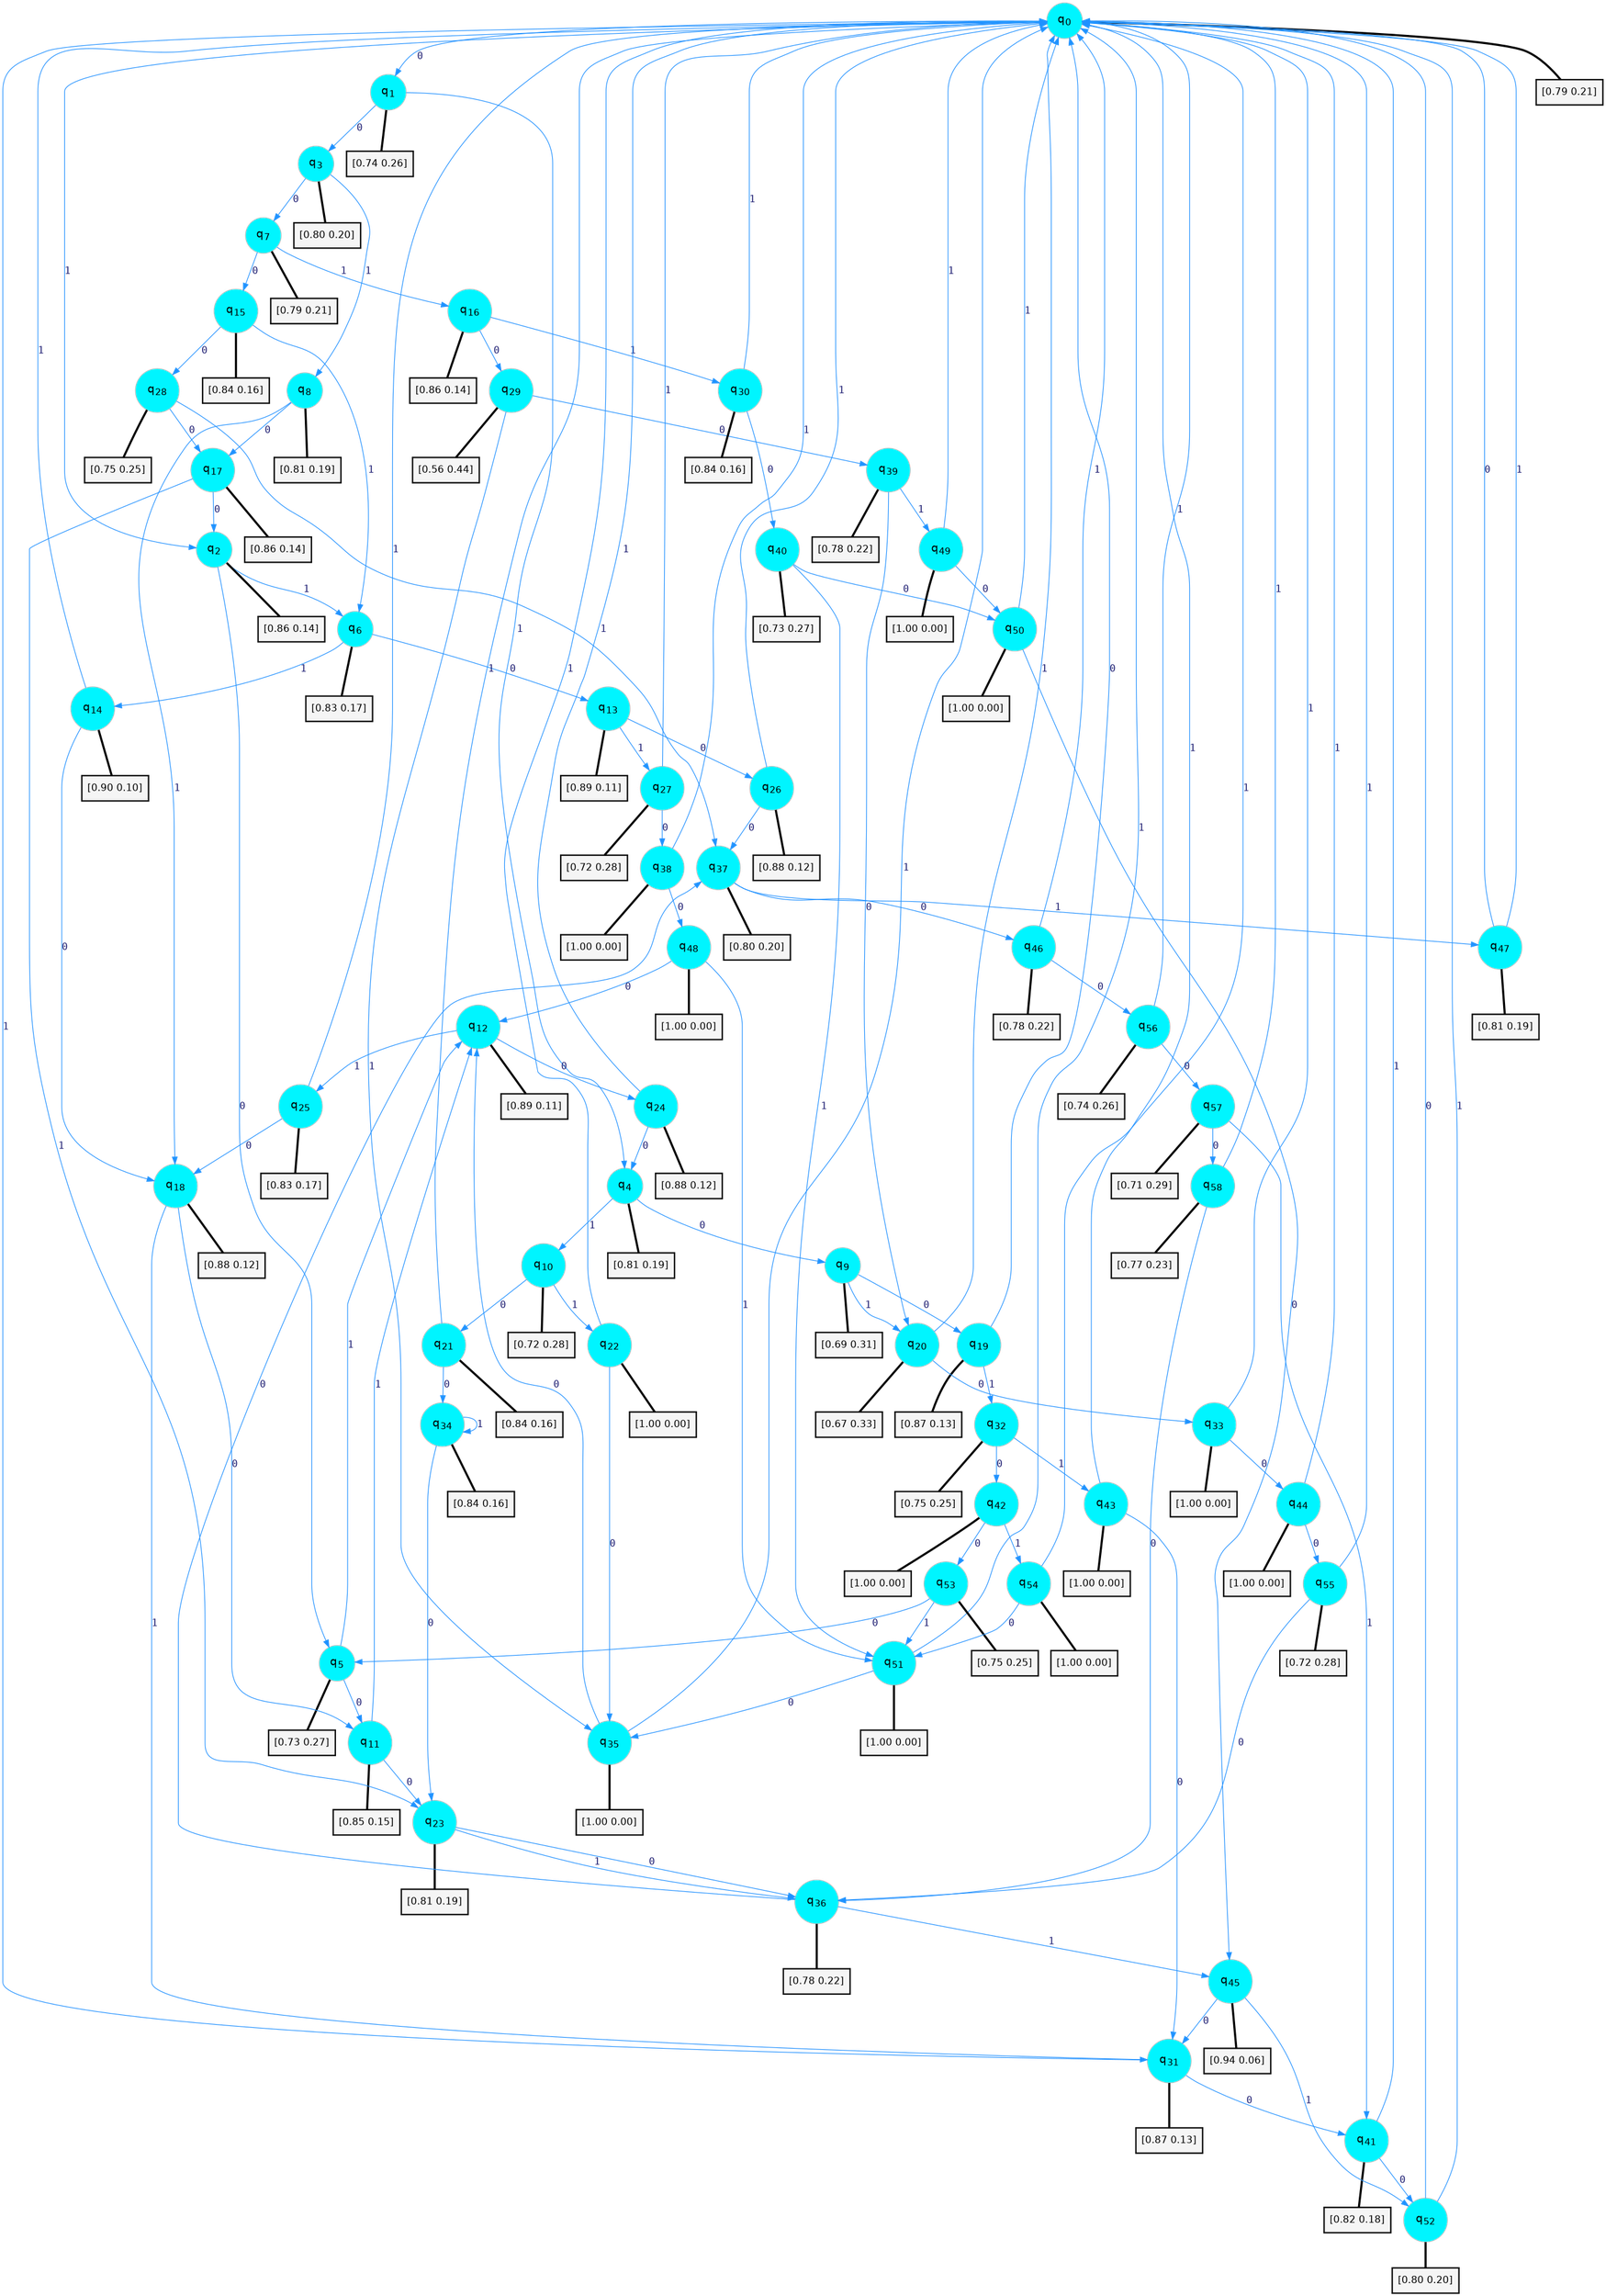 digraph G {
graph [
bgcolor=transparent, dpi=300, rankdir=TD, size="40,25"];
node [
color=gray, fillcolor=turquoise1, fontcolor=black, fontname=Helvetica, fontsize=16, fontweight=bold, shape=circle, style=filled];
edge [
arrowsize=1, color=dodgerblue1, fontcolor=midnightblue, fontname=courier, fontweight=bold, penwidth=1, style=solid, weight=20];
0[label=<q<SUB>0</SUB>>];
1[label=<q<SUB>1</SUB>>];
2[label=<q<SUB>2</SUB>>];
3[label=<q<SUB>3</SUB>>];
4[label=<q<SUB>4</SUB>>];
5[label=<q<SUB>5</SUB>>];
6[label=<q<SUB>6</SUB>>];
7[label=<q<SUB>7</SUB>>];
8[label=<q<SUB>8</SUB>>];
9[label=<q<SUB>9</SUB>>];
10[label=<q<SUB>10</SUB>>];
11[label=<q<SUB>11</SUB>>];
12[label=<q<SUB>12</SUB>>];
13[label=<q<SUB>13</SUB>>];
14[label=<q<SUB>14</SUB>>];
15[label=<q<SUB>15</SUB>>];
16[label=<q<SUB>16</SUB>>];
17[label=<q<SUB>17</SUB>>];
18[label=<q<SUB>18</SUB>>];
19[label=<q<SUB>19</SUB>>];
20[label=<q<SUB>20</SUB>>];
21[label=<q<SUB>21</SUB>>];
22[label=<q<SUB>22</SUB>>];
23[label=<q<SUB>23</SUB>>];
24[label=<q<SUB>24</SUB>>];
25[label=<q<SUB>25</SUB>>];
26[label=<q<SUB>26</SUB>>];
27[label=<q<SUB>27</SUB>>];
28[label=<q<SUB>28</SUB>>];
29[label=<q<SUB>29</SUB>>];
30[label=<q<SUB>30</SUB>>];
31[label=<q<SUB>31</SUB>>];
32[label=<q<SUB>32</SUB>>];
33[label=<q<SUB>33</SUB>>];
34[label=<q<SUB>34</SUB>>];
35[label=<q<SUB>35</SUB>>];
36[label=<q<SUB>36</SUB>>];
37[label=<q<SUB>37</SUB>>];
38[label=<q<SUB>38</SUB>>];
39[label=<q<SUB>39</SUB>>];
40[label=<q<SUB>40</SUB>>];
41[label=<q<SUB>41</SUB>>];
42[label=<q<SUB>42</SUB>>];
43[label=<q<SUB>43</SUB>>];
44[label=<q<SUB>44</SUB>>];
45[label=<q<SUB>45</SUB>>];
46[label=<q<SUB>46</SUB>>];
47[label=<q<SUB>47</SUB>>];
48[label=<q<SUB>48</SUB>>];
49[label=<q<SUB>49</SUB>>];
50[label=<q<SUB>50</SUB>>];
51[label=<q<SUB>51</SUB>>];
52[label=<q<SUB>52</SUB>>];
53[label=<q<SUB>53</SUB>>];
54[label=<q<SUB>54</SUB>>];
55[label=<q<SUB>55</SUB>>];
56[label=<q<SUB>56</SUB>>];
57[label=<q<SUB>57</SUB>>];
58[label=<q<SUB>58</SUB>>];
59[label="[0.79 0.21]", shape=box,fontcolor=black, fontname=Helvetica, fontsize=14, penwidth=2, fillcolor=whitesmoke,color=black];
60[label="[0.74 0.26]", shape=box,fontcolor=black, fontname=Helvetica, fontsize=14, penwidth=2, fillcolor=whitesmoke,color=black];
61[label="[0.86 0.14]", shape=box,fontcolor=black, fontname=Helvetica, fontsize=14, penwidth=2, fillcolor=whitesmoke,color=black];
62[label="[0.80 0.20]", shape=box,fontcolor=black, fontname=Helvetica, fontsize=14, penwidth=2, fillcolor=whitesmoke,color=black];
63[label="[0.81 0.19]", shape=box,fontcolor=black, fontname=Helvetica, fontsize=14, penwidth=2, fillcolor=whitesmoke,color=black];
64[label="[0.73 0.27]", shape=box,fontcolor=black, fontname=Helvetica, fontsize=14, penwidth=2, fillcolor=whitesmoke,color=black];
65[label="[0.83 0.17]", shape=box,fontcolor=black, fontname=Helvetica, fontsize=14, penwidth=2, fillcolor=whitesmoke,color=black];
66[label="[0.79 0.21]", shape=box,fontcolor=black, fontname=Helvetica, fontsize=14, penwidth=2, fillcolor=whitesmoke,color=black];
67[label="[0.81 0.19]", shape=box,fontcolor=black, fontname=Helvetica, fontsize=14, penwidth=2, fillcolor=whitesmoke,color=black];
68[label="[0.69 0.31]", shape=box,fontcolor=black, fontname=Helvetica, fontsize=14, penwidth=2, fillcolor=whitesmoke,color=black];
69[label="[0.72 0.28]", shape=box,fontcolor=black, fontname=Helvetica, fontsize=14, penwidth=2, fillcolor=whitesmoke,color=black];
70[label="[0.85 0.15]", shape=box,fontcolor=black, fontname=Helvetica, fontsize=14, penwidth=2, fillcolor=whitesmoke,color=black];
71[label="[0.89 0.11]", shape=box,fontcolor=black, fontname=Helvetica, fontsize=14, penwidth=2, fillcolor=whitesmoke,color=black];
72[label="[0.89 0.11]", shape=box,fontcolor=black, fontname=Helvetica, fontsize=14, penwidth=2, fillcolor=whitesmoke,color=black];
73[label="[0.90 0.10]", shape=box,fontcolor=black, fontname=Helvetica, fontsize=14, penwidth=2, fillcolor=whitesmoke,color=black];
74[label="[0.84 0.16]", shape=box,fontcolor=black, fontname=Helvetica, fontsize=14, penwidth=2, fillcolor=whitesmoke,color=black];
75[label="[0.86 0.14]", shape=box,fontcolor=black, fontname=Helvetica, fontsize=14, penwidth=2, fillcolor=whitesmoke,color=black];
76[label="[0.86 0.14]", shape=box,fontcolor=black, fontname=Helvetica, fontsize=14, penwidth=2, fillcolor=whitesmoke,color=black];
77[label="[0.88 0.12]", shape=box,fontcolor=black, fontname=Helvetica, fontsize=14, penwidth=2, fillcolor=whitesmoke,color=black];
78[label="[0.87 0.13]", shape=box,fontcolor=black, fontname=Helvetica, fontsize=14, penwidth=2, fillcolor=whitesmoke,color=black];
79[label="[0.67 0.33]", shape=box,fontcolor=black, fontname=Helvetica, fontsize=14, penwidth=2, fillcolor=whitesmoke,color=black];
80[label="[0.84 0.16]", shape=box,fontcolor=black, fontname=Helvetica, fontsize=14, penwidth=2, fillcolor=whitesmoke,color=black];
81[label="[1.00 0.00]", shape=box,fontcolor=black, fontname=Helvetica, fontsize=14, penwidth=2, fillcolor=whitesmoke,color=black];
82[label="[0.81 0.19]", shape=box,fontcolor=black, fontname=Helvetica, fontsize=14, penwidth=2, fillcolor=whitesmoke,color=black];
83[label="[0.88 0.12]", shape=box,fontcolor=black, fontname=Helvetica, fontsize=14, penwidth=2, fillcolor=whitesmoke,color=black];
84[label="[0.83 0.17]", shape=box,fontcolor=black, fontname=Helvetica, fontsize=14, penwidth=2, fillcolor=whitesmoke,color=black];
85[label="[0.88 0.12]", shape=box,fontcolor=black, fontname=Helvetica, fontsize=14, penwidth=2, fillcolor=whitesmoke,color=black];
86[label="[0.72 0.28]", shape=box,fontcolor=black, fontname=Helvetica, fontsize=14, penwidth=2, fillcolor=whitesmoke,color=black];
87[label="[0.75 0.25]", shape=box,fontcolor=black, fontname=Helvetica, fontsize=14, penwidth=2, fillcolor=whitesmoke,color=black];
88[label="[0.56 0.44]", shape=box,fontcolor=black, fontname=Helvetica, fontsize=14, penwidth=2, fillcolor=whitesmoke,color=black];
89[label="[0.84 0.16]", shape=box,fontcolor=black, fontname=Helvetica, fontsize=14, penwidth=2, fillcolor=whitesmoke,color=black];
90[label="[0.87 0.13]", shape=box,fontcolor=black, fontname=Helvetica, fontsize=14, penwidth=2, fillcolor=whitesmoke,color=black];
91[label="[0.75 0.25]", shape=box,fontcolor=black, fontname=Helvetica, fontsize=14, penwidth=2, fillcolor=whitesmoke,color=black];
92[label="[1.00 0.00]", shape=box,fontcolor=black, fontname=Helvetica, fontsize=14, penwidth=2, fillcolor=whitesmoke,color=black];
93[label="[0.84 0.16]", shape=box,fontcolor=black, fontname=Helvetica, fontsize=14, penwidth=2, fillcolor=whitesmoke,color=black];
94[label="[1.00 0.00]", shape=box,fontcolor=black, fontname=Helvetica, fontsize=14, penwidth=2, fillcolor=whitesmoke,color=black];
95[label="[0.78 0.22]", shape=box,fontcolor=black, fontname=Helvetica, fontsize=14, penwidth=2, fillcolor=whitesmoke,color=black];
96[label="[0.80 0.20]", shape=box,fontcolor=black, fontname=Helvetica, fontsize=14, penwidth=2, fillcolor=whitesmoke,color=black];
97[label="[1.00 0.00]", shape=box,fontcolor=black, fontname=Helvetica, fontsize=14, penwidth=2, fillcolor=whitesmoke,color=black];
98[label="[0.78 0.22]", shape=box,fontcolor=black, fontname=Helvetica, fontsize=14, penwidth=2, fillcolor=whitesmoke,color=black];
99[label="[0.73 0.27]", shape=box,fontcolor=black, fontname=Helvetica, fontsize=14, penwidth=2, fillcolor=whitesmoke,color=black];
100[label="[0.82 0.18]", shape=box,fontcolor=black, fontname=Helvetica, fontsize=14, penwidth=2, fillcolor=whitesmoke,color=black];
101[label="[1.00 0.00]", shape=box,fontcolor=black, fontname=Helvetica, fontsize=14, penwidth=2, fillcolor=whitesmoke,color=black];
102[label="[1.00 0.00]", shape=box,fontcolor=black, fontname=Helvetica, fontsize=14, penwidth=2, fillcolor=whitesmoke,color=black];
103[label="[1.00 0.00]", shape=box,fontcolor=black, fontname=Helvetica, fontsize=14, penwidth=2, fillcolor=whitesmoke,color=black];
104[label="[0.94 0.06]", shape=box,fontcolor=black, fontname=Helvetica, fontsize=14, penwidth=2, fillcolor=whitesmoke,color=black];
105[label="[0.78 0.22]", shape=box,fontcolor=black, fontname=Helvetica, fontsize=14, penwidth=2, fillcolor=whitesmoke,color=black];
106[label="[0.81 0.19]", shape=box,fontcolor=black, fontname=Helvetica, fontsize=14, penwidth=2, fillcolor=whitesmoke,color=black];
107[label="[1.00 0.00]", shape=box,fontcolor=black, fontname=Helvetica, fontsize=14, penwidth=2, fillcolor=whitesmoke,color=black];
108[label="[1.00 0.00]", shape=box,fontcolor=black, fontname=Helvetica, fontsize=14, penwidth=2, fillcolor=whitesmoke,color=black];
109[label="[1.00 0.00]", shape=box,fontcolor=black, fontname=Helvetica, fontsize=14, penwidth=2, fillcolor=whitesmoke,color=black];
110[label="[1.00 0.00]", shape=box,fontcolor=black, fontname=Helvetica, fontsize=14, penwidth=2, fillcolor=whitesmoke,color=black];
111[label="[0.80 0.20]", shape=box,fontcolor=black, fontname=Helvetica, fontsize=14, penwidth=2, fillcolor=whitesmoke,color=black];
112[label="[0.75 0.25]", shape=box,fontcolor=black, fontname=Helvetica, fontsize=14, penwidth=2, fillcolor=whitesmoke,color=black];
113[label="[1.00 0.00]", shape=box,fontcolor=black, fontname=Helvetica, fontsize=14, penwidth=2, fillcolor=whitesmoke,color=black];
114[label="[0.72 0.28]", shape=box,fontcolor=black, fontname=Helvetica, fontsize=14, penwidth=2, fillcolor=whitesmoke,color=black];
115[label="[0.74 0.26]", shape=box,fontcolor=black, fontname=Helvetica, fontsize=14, penwidth=2, fillcolor=whitesmoke,color=black];
116[label="[0.71 0.29]", shape=box,fontcolor=black, fontname=Helvetica, fontsize=14, penwidth=2, fillcolor=whitesmoke,color=black];
117[label="[0.77 0.23]", shape=box,fontcolor=black, fontname=Helvetica, fontsize=14, penwidth=2, fillcolor=whitesmoke,color=black];
0->1 [label=0];
0->2 [label=1];
0->59 [arrowhead=none, penwidth=3,color=black];
1->3 [label=0];
1->4 [label=1];
1->60 [arrowhead=none, penwidth=3,color=black];
2->5 [label=0];
2->6 [label=1];
2->61 [arrowhead=none, penwidth=3,color=black];
3->7 [label=0];
3->8 [label=1];
3->62 [arrowhead=none, penwidth=3,color=black];
4->9 [label=0];
4->10 [label=1];
4->63 [arrowhead=none, penwidth=3,color=black];
5->11 [label=0];
5->12 [label=1];
5->64 [arrowhead=none, penwidth=3,color=black];
6->13 [label=0];
6->14 [label=1];
6->65 [arrowhead=none, penwidth=3,color=black];
7->15 [label=0];
7->16 [label=1];
7->66 [arrowhead=none, penwidth=3,color=black];
8->17 [label=0];
8->18 [label=1];
8->67 [arrowhead=none, penwidth=3,color=black];
9->19 [label=0];
9->20 [label=1];
9->68 [arrowhead=none, penwidth=3,color=black];
10->21 [label=0];
10->22 [label=1];
10->69 [arrowhead=none, penwidth=3,color=black];
11->23 [label=0];
11->12 [label=1];
11->70 [arrowhead=none, penwidth=3,color=black];
12->24 [label=0];
12->25 [label=1];
12->71 [arrowhead=none, penwidth=3,color=black];
13->26 [label=0];
13->27 [label=1];
13->72 [arrowhead=none, penwidth=3,color=black];
14->18 [label=0];
14->0 [label=1];
14->73 [arrowhead=none, penwidth=3,color=black];
15->28 [label=0];
15->6 [label=1];
15->74 [arrowhead=none, penwidth=3,color=black];
16->29 [label=0];
16->30 [label=1];
16->75 [arrowhead=none, penwidth=3,color=black];
17->2 [label=0];
17->23 [label=1];
17->76 [arrowhead=none, penwidth=3,color=black];
18->11 [label=0];
18->31 [label=1];
18->77 [arrowhead=none, penwidth=3,color=black];
19->0 [label=0];
19->32 [label=1];
19->78 [arrowhead=none, penwidth=3,color=black];
20->33 [label=0];
20->0 [label=1];
20->79 [arrowhead=none, penwidth=3,color=black];
21->34 [label=0];
21->0 [label=1];
21->80 [arrowhead=none, penwidth=3,color=black];
22->35 [label=0];
22->0 [label=1];
22->81 [arrowhead=none, penwidth=3,color=black];
23->36 [label=0];
23->36 [label=1];
23->82 [arrowhead=none, penwidth=3,color=black];
24->4 [label=0];
24->0 [label=1];
24->83 [arrowhead=none, penwidth=3,color=black];
25->18 [label=0];
25->0 [label=1];
25->84 [arrowhead=none, penwidth=3,color=black];
26->37 [label=0];
26->0 [label=1];
26->85 [arrowhead=none, penwidth=3,color=black];
27->38 [label=0];
27->0 [label=1];
27->86 [arrowhead=none, penwidth=3,color=black];
28->17 [label=0];
28->37 [label=1];
28->87 [arrowhead=none, penwidth=3,color=black];
29->39 [label=0];
29->35 [label=1];
29->88 [arrowhead=none, penwidth=3,color=black];
30->40 [label=0];
30->0 [label=1];
30->89 [arrowhead=none, penwidth=3,color=black];
31->41 [label=0];
31->0 [label=1];
31->90 [arrowhead=none, penwidth=3,color=black];
32->42 [label=0];
32->43 [label=1];
32->91 [arrowhead=none, penwidth=3,color=black];
33->44 [label=0];
33->0 [label=1];
33->92 [arrowhead=none, penwidth=3,color=black];
34->23 [label=0];
34->34 [label=1];
34->93 [arrowhead=none, penwidth=3,color=black];
35->12 [label=0];
35->0 [label=1];
35->94 [arrowhead=none, penwidth=3,color=black];
36->37 [label=0];
36->45 [label=1];
36->95 [arrowhead=none, penwidth=3,color=black];
37->46 [label=0];
37->47 [label=1];
37->96 [arrowhead=none, penwidth=3,color=black];
38->48 [label=0];
38->0 [label=1];
38->97 [arrowhead=none, penwidth=3,color=black];
39->20 [label=0];
39->49 [label=1];
39->98 [arrowhead=none, penwidth=3,color=black];
40->50 [label=0];
40->51 [label=1];
40->99 [arrowhead=none, penwidth=3,color=black];
41->52 [label=0];
41->0 [label=1];
41->100 [arrowhead=none, penwidth=3,color=black];
42->53 [label=0];
42->54 [label=1];
42->101 [arrowhead=none, penwidth=3,color=black];
43->31 [label=0];
43->0 [label=1];
43->102 [arrowhead=none, penwidth=3,color=black];
44->55 [label=0];
44->0 [label=1];
44->103 [arrowhead=none, penwidth=3,color=black];
45->31 [label=0];
45->52 [label=1];
45->104 [arrowhead=none, penwidth=3,color=black];
46->56 [label=0];
46->0 [label=1];
46->105 [arrowhead=none, penwidth=3,color=black];
47->0 [label=0];
47->0 [label=1];
47->106 [arrowhead=none, penwidth=3,color=black];
48->12 [label=0];
48->51 [label=1];
48->107 [arrowhead=none, penwidth=3,color=black];
49->50 [label=0];
49->0 [label=1];
49->108 [arrowhead=none, penwidth=3,color=black];
50->45 [label=0];
50->0 [label=1];
50->109 [arrowhead=none, penwidth=3,color=black];
51->35 [label=0];
51->0 [label=1];
51->110 [arrowhead=none, penwidth=3,color=black];
52->0 [label=0];
52->0 [label=1];
52->111 [arrowhead=none, penwidth=3,color=black];
53->5 [label=0];
53->51 [label=1];
53->112 [arrowhead=none, penwidth=3,color=black];
54->51 [label=0];
54->0 [label=1];
54->113 [arrowhead=none, penwidth=3,color=black];
55->36 [label=0];
55->0 [label=1];
55->114 [arrowhead=none, penwidth=3,color=black];
56->57 [label=0];
56->0 [label=1];
56->115 [arrowhead=none, penwidth=3,color=black];
57->58 [label=0];
57->41 [label=1];
57->116 [arrowhead=none, penwidth=3,color=black];
58->36 [label=0];
58->0 [label=1];
58->117 [arrowhead=none, penwidth=3,color=black];
}
